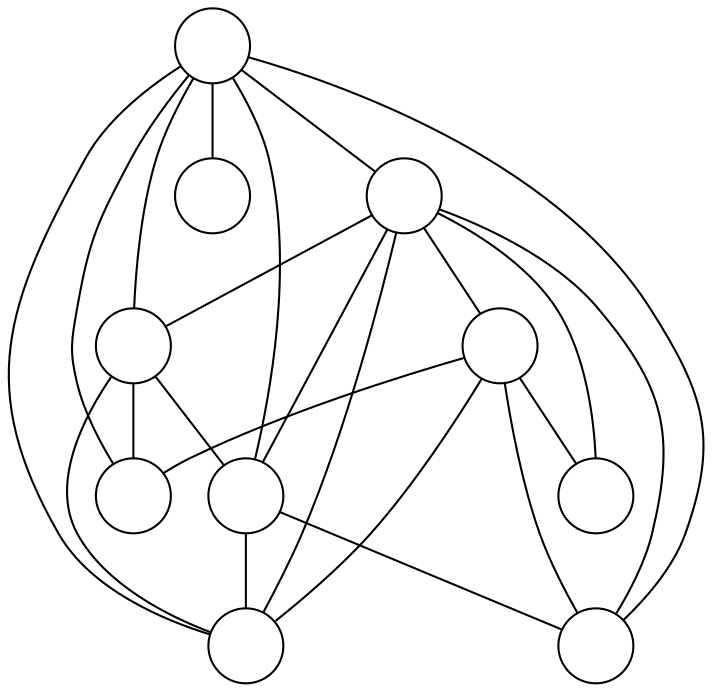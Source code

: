 graph G {
  node[label="", shape=circle]
  0;
  1;
  2;
  3;
  4;
  5;
  6;
  7;
  8;
  9;
  5 -- 0;
  5 -- 1;
  6 -- 0;
  6 -- 2;
  6 -- 5;
  7 -- 0;
  7 -- 1;
  7 -- 2;
  7 -- 3;
  8 -- 0;
  8 -- 1;
  8 -- 3;
  8 -- 5;
  8 -- 6;
  8 -- 7;
  9 -- 0;
  9 -- 1;
  9 -- 2;
  9 -- 4;
  9 -- 5;
  9 -- 6;
  9 -- 8;
}
